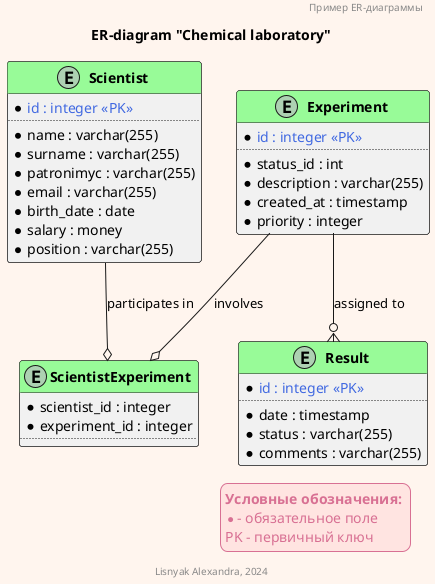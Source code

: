 @startuml Construction_company
'Автор: Лисняк А.В. 

!function $autogenerated($a)
!return "<color:RoyalBlue>" + $a + " << PK>></color>"
!endfunction

!function $setBold($a)
!return "<b>" + $a + " </b>"
!endfunction

skinparam BackgroundColor SeaShell
skinparam LegendBackgroundColor MistyRose
skinparam LegendBorderColor PaleVioletRed
skinparam LegendFontColor PaleVioletRed

skinparam Class {
    HeaderBackgroundColor PaleGreen
}

Header Пример ER-диаграммы
Title ER-diagram "Chemical laboratory"

entity "$setBold("Scientist")" as scientist {
    * $autogenerated("id : integer")
    ..
    * name : varchar(255)
    * surname : varchar(255)
    * patronimyc : varchar(255)
    * email : varchar(255)
    * birth_date : date
    * salary : money
    * position : varchar(255)
}

entity "$setBold("Experiment")" as experiment {
    * $autogenerated("id : integer")
    ..
    * status_id : int 
    * description : varchar(255)
    * created_at : timestamp
    * priority : integer
}

entity "$setBold("ScientistExperiment")" as scientistExperiment {
    * scientist_id : integer
    * experiment_id : integer
    ..
}

entity "$setBold("Result")" as result {
    * $autogenerated("id : integer")
    ..
    * date : timestamp
    * status : varchar(255)
    * comments : varchar(255)
}

scientist --o scientistExperiment : participates in
experiment --o scientistExperiment : involves
experiment --o{ result : assigned to

legend right
$setBold("Условные обозначения:")
* - обязательное поле
PK - первичный ключ
end legend

footer Lisnyak Alexandra, 2024

@enduml
